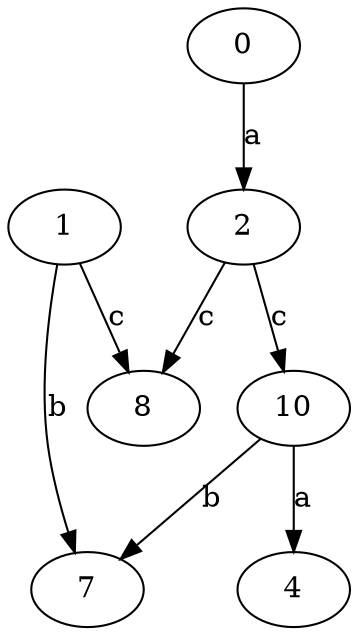 strict digraph  {
2;
4;
7;
0;
8;
1;
10;
2 -> 8  [label=c];
2 -> 10  [label=c];
0 -> 2  [label=a];
1 -> 7  [label=b];
1 -> 8  [label=c];
10 -> 4  [label=a];
10 -> 7  [label=b];
}
